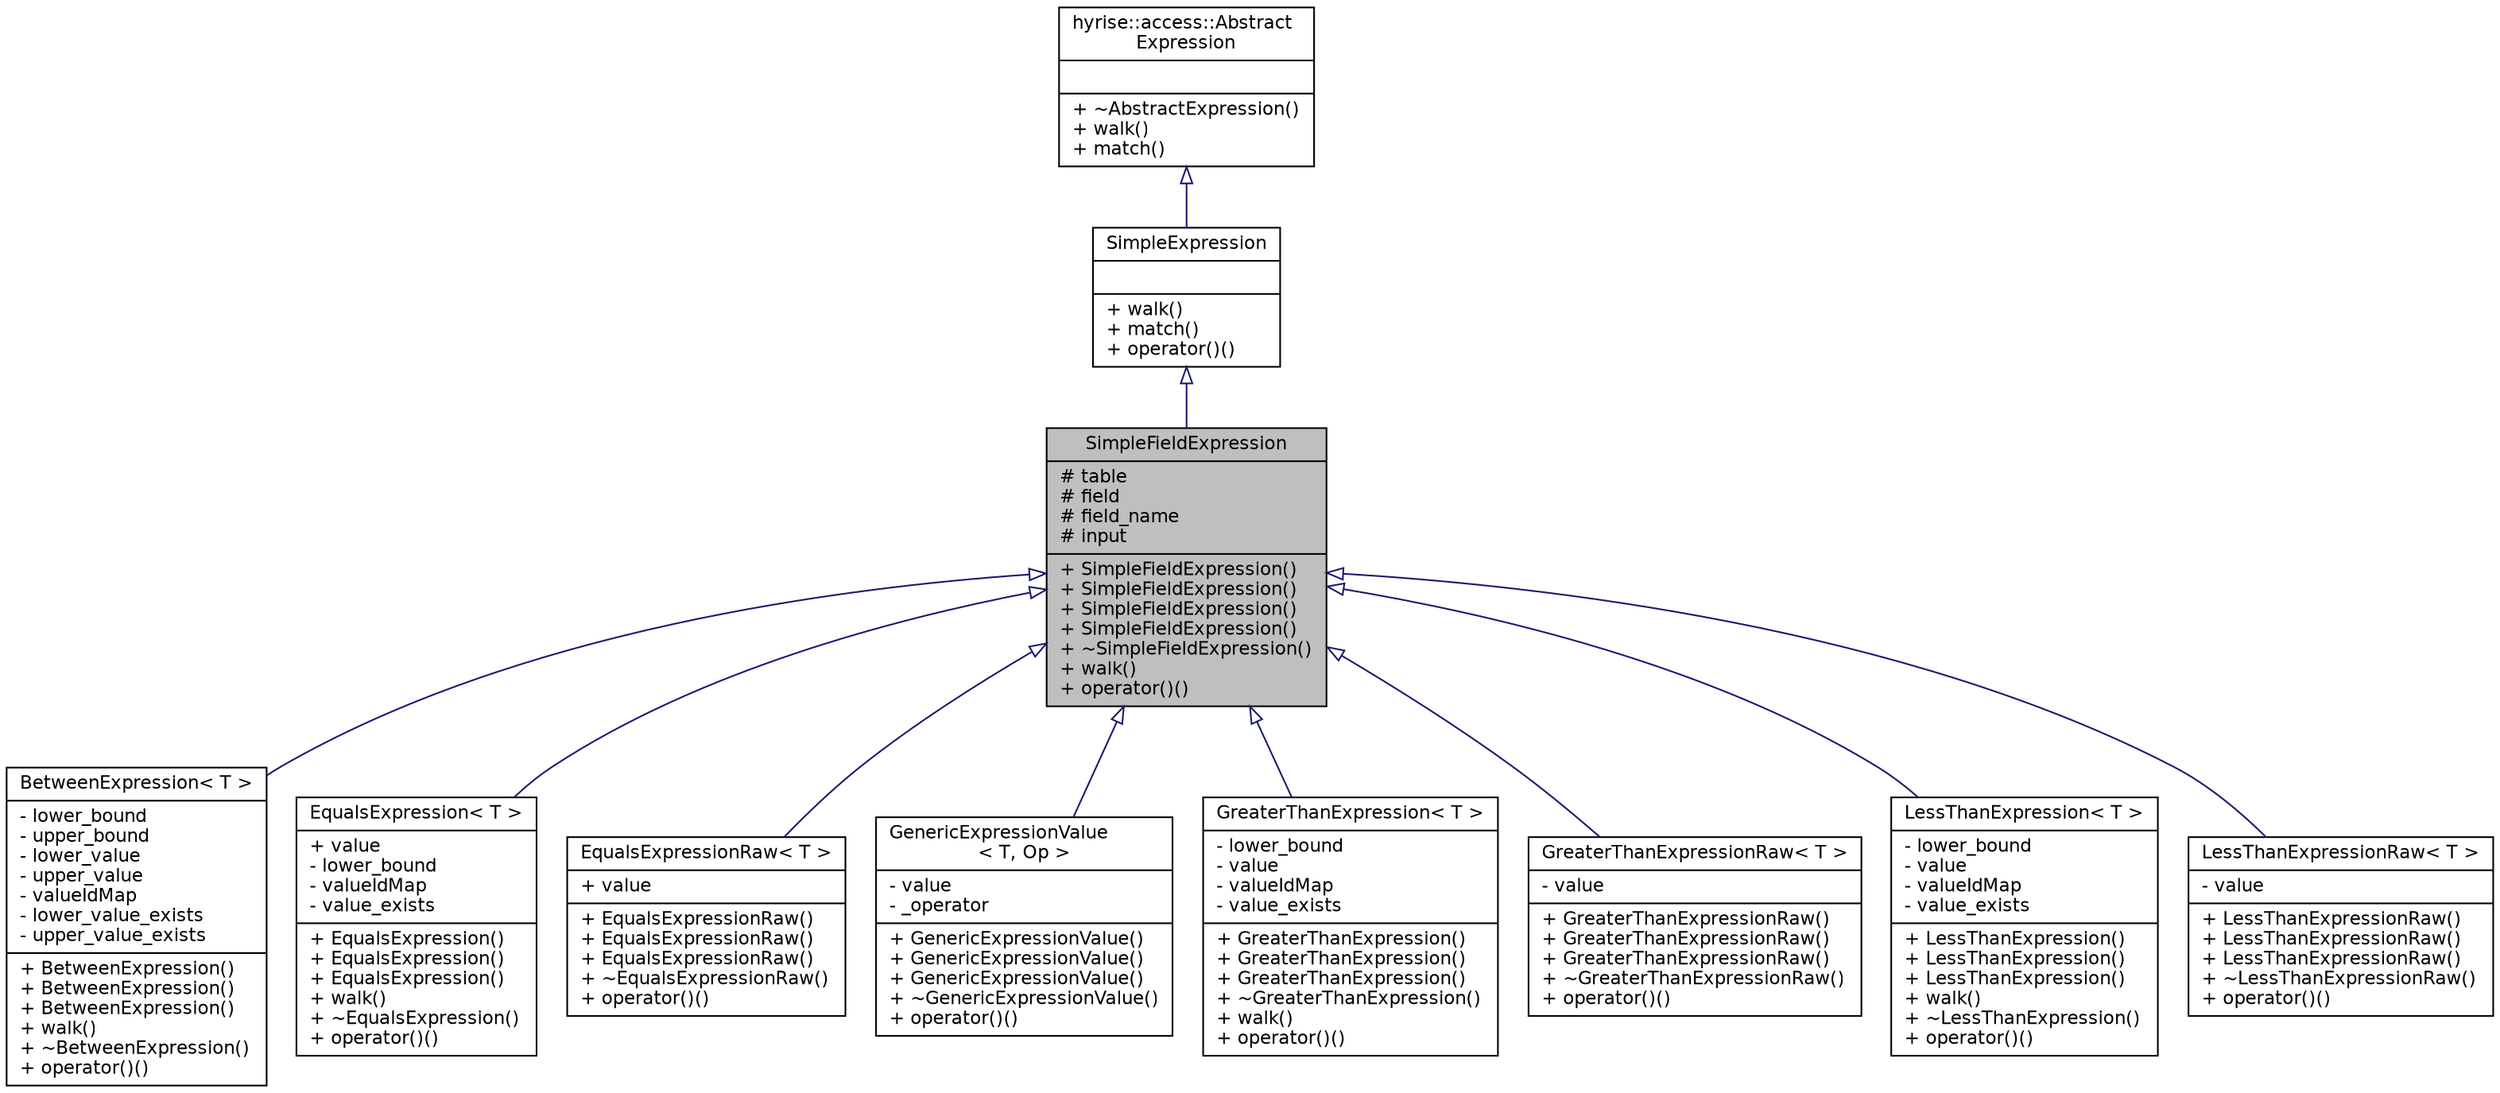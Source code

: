 digraph "SimpleFieldExpression"
{
  edge [fontname="Helvetica",fontsize="11",labelfontname="Helvetica",labelfontsize="11"];
  node [fontname="Helvetica",fontsize="11",shape=record];
  Node1 [label="{SimpleFieldExpression\n|# table\l# field\l# field_name\l# input\l|+ SimpleFieldExpression()\l+ SimpleFieldExpression()\l+ SimpleFieldExpression()\l+ SimpleFieldExpression()\l+ ~SimpleFieldExpression()\l+ walk()\l+ operator()()\l}",height=0.2,width=0.4,color="black", fillcolor="grey75", style="filled" fontcolor="black"];
  Node2 -> Node1 [dir="back",color="midnightblue",fontsize="11",style="solid",arrowtail="onormal",fontname="Helvetica"];
  Node2 [label="{SimpleExpression\n||+ walk()\l+ match()\l+ operator()()\l}",height=0.2,width=0.4,color="black", fillcolor="white", style="filled",URL="$class_simple_expression.html"];
  Node3 -> Node2 [dir="back",color="midnightblue",fontsize="11",style="solid",arrowtail="onormal",fontname="Helvetica"];
  Node3 [label="{hyrise::access::Abstract\lExpression\n||+ ~AbstractExpression()\l+ walk()\l+ match()\l}",height=0.2,width=0.4,color="black", fillcolor="white", style="filled",URL="$classhyrise_1_1access_1_1_abstract_expression.html",tooltip="Abstract expression interface."];
  Node1 -> Node4 [dir="back",color="midnightblue",fontsize="11",style="solid",arrowtail="onormal",fontname="Helvetica"];
  Node4 [label="{BetweenExpression\< T \>\n|- lower_bound\l- upper_bound\l- lower_value\l- upper_value\l- valueIdMap\l- lower_value_exists\l- upper_value_exists\l|+ BetweenExpression()\l+ BetweenExpression()\l+ BetweenExpression()\l+ walk()\l+ ~BetweenExpression()\l+ operator()()\l}",height=0.2,width=0.4,color="black", fillcolor="white", style="filled",URL="$class_between_expression.html"];
  Node1 -> Node5 [dir="back",color="midnightblue",fontsize="11",style="solid",arrowtail="onormal",fontname="Helvetica"];
  Node5 [label="{EqualsExpression\< T \>\n|+ value\l- lower_bound\l- valueIdMap\l- value_exists\l|+ EqualsExpression()\l+ EqualsExpression()\l+ EqualsExpression()\l+ walk()\l+ ~EqualsExpression()\l+ operator()()\l}",height=0.2,width=0.4,color="black", fillcolor="white", style="filled",URL="$class_equals_expression.html"];
  Node1 -> Node6 [dir="back",color="midnightblue",fontsize="11",style="solid",arrowtail="onormal",fontname="Helvetica"];
  Node6 [label="{EqualsExpressionRaw\< T \>\n|+ value\l|+ EqualsExpressionRaw()\l+ EqualsExpressionRaw()\l+ EqualsExpressionRaw()\l+ ~EqualsExpressionRaw()\l+ operator()()\l}",height=0.2,width=0.4,color="black", fillcolor="white", style="filled",URL="$class_equals_expression_raw.html"];
  Node1 -> Node7 [dir="back",color="midnightblue",fontsize="11",style="solid",arrowtail="onormal",fontname="Helvetica"];
  Node7 [label="{GenericExpressionValue\l\< T, Op \>\n|- value\l- _operator\l|+ GenericExpressionValue()\l+ GenericExpressionValue()\l+ GenericExpressionValue()\l+ ~GenericExpressionValue()\l+ operator()()\l}",height=0.2,width=0.4,color="black", fillcolor="white", style="filled",URL="$class_generic_expression_value.html"];
  Node1 -> Node8 [dir="back",color="midnightblue",fontsize="11",style="solid",arrowtail="onormal",fontname="Helvetica"];
  Node8 [label="{GreaterThanExpression\< T \>\n|- lower_bound\l- value\l- valueIdMap\l- value_exists\l|+ GreaterThanExpression()\l+ GreaterThanExpression()\l+ GreaterThanExpression()\l+ ~GreaterThanExpression()\l+ walk()\l+ operator()()\l}",height=0.2,width=0.4,color="black", fillcolor="white", style="filled",URL="$class_greater_than_expression.html"];
  Node1 -> Node9 [dir="back",color="midnightblue",fontsize="11",style="solid",arrowtail="onormal",fontname="Helvetica"];
  Node9 [label="{GreaterThanExpressionRaw\< T \>\n|- value\l|+ GreaterThanExpressionRaw()\l+ GreaterThanExpressionRaw()\l+ GreaterThanExpressionRaw()\l+ ~GreaterThanExpressionRaw()\l+ operator()()\l}",height=0.2,width=0.4,color="black", fillcolor="white", style="filled",URL="$class_greater_than_expression_raw.html"];
  Node1 -> Node10 [dir="back",color="midnightblue",fontsize="11",style="solid",arrowtail="onormal",fontname="Helvetica"];
  Node10 [label="{LessThanExpression\< T \>\n|- lower_bound\l- value\l- valueIdMap\l- value_exists\l|+ LessThanExpression()\l+ LessThanExpression()\l+ LessThanExpression()\l+ walk()\l+ ~LessThanExpression()\l+ operator()()\l}",height=0.2,width=0.4,color="black", fillcolor="white", style="filled",URL="$class_less_than_expression.html"];
  Node1 -> Node11 [dir="back",color="midnightblue",fontsize="11",style="solid",arrowtail="onormal",fontname="Helvetica"];
  Node11 [label="{LessThanExpressionRaw\< T \>\n|- value\l|+ LessThanExpressionRaw()\l+ LessThanExpressionRaw()\l+ LessThanExpressionRaw()\l+ ~LessThanExpressionRaw()\l+ operator()()\l}",height=0.2,width=0.4,color="black", fillcolor="white", style="filled",URL="$class_less_than_expression_raw.html"];
}
